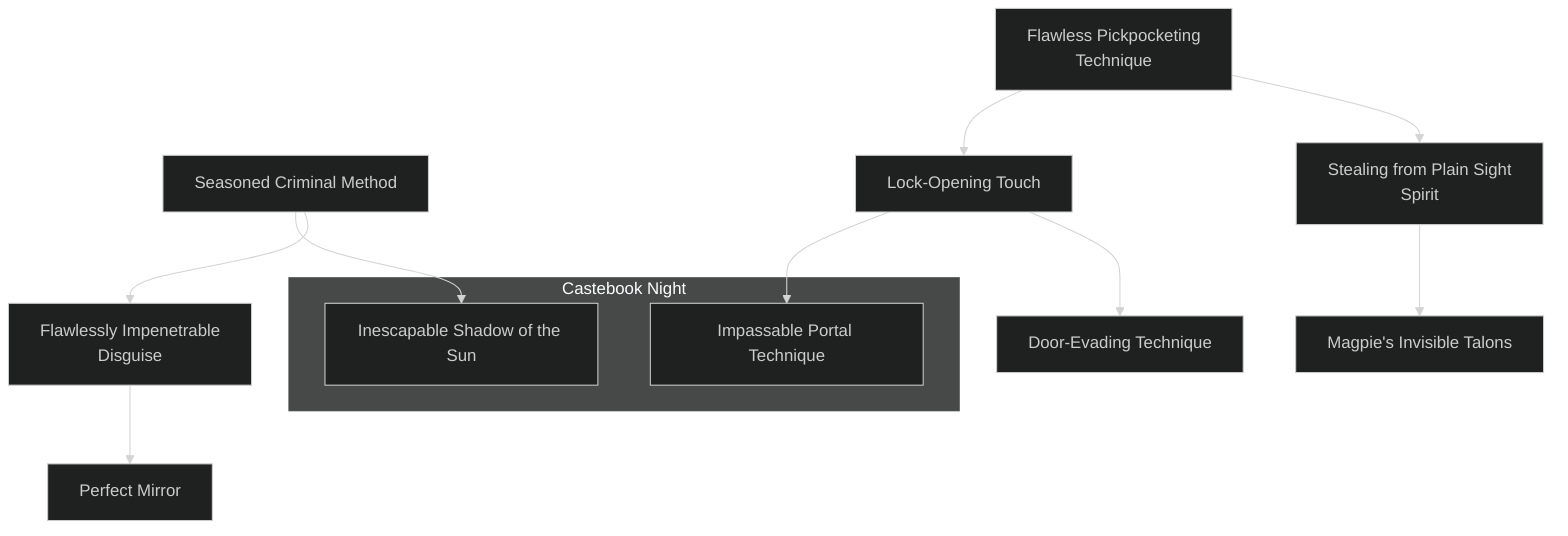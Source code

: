---
config:
  theme: dark
---
flowchart TD

    seasoned_criminal_method[Seasoned Criminal Method]
    click seasoned_criminal_method callback "
        Seasoned Criminal Method<br>
        <br>
        Cost: 10 motes<br>
        Duration: One day<br>
        Type: Simple<br>
        Minimum Larceny: 3<br>
        Minimum Essence: 1<br>
        Prerequisite Charms: None<br>
        <br>
        This Charm grants a character preternatural intuition
        with regard to criminal subcultures. While under the influence
        of this Charm, he can easily pick out criminal establishments
        - pawnshops willing to operate as fences, taverns that are
        thieves' havens and so on. Likewise, the character can easily
        pick out those who are actively interested in buying or selling
        illegal goods and services — he canspot police and officials who
        will accept bribes and individuals interested in selling or buying
        drugs, sex or information. Finally, the character using this
        Charm can easily read lines of power, differentiating important
        organized crime figures from small-time operators and quickly
        tracking down the true thrones and powers of the local underworld.
        In short, characters with this Charm are at home in any
        criminal subculture. This Charm doesn't grant the ability to
        spot agents provocateurs and informers.
        "

    flawlessly_impenetrable_disguise[Flawlessly Impenetrable<br>Disguise]
    seasoned_criminal_method --> flawlessly_impenetrable_disguise
    click flawlessly_impenetrable_disguise callback "
        Flawlessly Impenetrable Disguise<br>
        <br>
        Cost: 7 motes<br>
        Duration: One day<br>
        Type: Simple<br>
        Minimum Larceny: 4<br>
        Minimum Essence: 2<br>
        Prerequisite Charms: Seasoned Criminal Method<br>
        <br>
        By means of this Charm, the character can disguise her
        appearance, her voice and even her scent. The player may not
        imitate a specific individual, but may alter her apparent age by
        as much as 20 years (minimum 16), her ethnicity, her height
        by as much as six inches and her gender. It is impossible to see
        through the character's disguise via mundane means. Characters
        using this Charm can sometimes be detected via the
        Unsurpassed (Sense) Discipline Charm or by the All-Encompassing
        Sorcerer's Sight Charm - in these cases, the matter
        is resolved as normal for disguise attempts — an opposed roll
        of the disguised character's Wits + Larceny versus the
        Perception + Awareness of the character attempting to detect him.
        "

    perfect_mirror[Perfect Mirror]
    flawlessly_impenetrable_disguise --> perfect_mirror
    click perfect_mirror callback "
        Perfect Mirror<br>
        <br>
        Cost: 10 motes, 1 Willpower<br>
        Duration: One hour<br>
        Type: Simple<br>
        Minimum Larceny: 5<br>
        Minimum Essence: 3<br>
        Prerequisite Charms: Flawlessly Impenetrable Disguise<br>
        <br>
        This Charm allows a character to perfectly imitate someone
        she is very familiar with. While this Charm is active, not even the
        target's pets, intimates and close friends will be able to tell her
        from the real individual. The character must know the target well
        to perfectly mirror him - at least well enough to imitate him
        through mundane disguise (see the Drama chapter, page 255, for
        rules on disguise). Also, while this Charm covers small mannerisms,
        responses to in-jokes and so forth, it does not grant the
        character access to the mirrored character's memories, so she will
        not be able to use passwords she does not know, recall facts the
        Exalted herself is not familiar with and so forth.
        "

    flawless_pickpocketing_technique[Flawless Pickpocketing<br>Technique]
    click flawless_pickpocketing_technique callback "
        Flawless Pickpocketing Technique<br>
        <br>
        Cost: 3 motes<br>
        Duration: Instant<br>
        Type: Simple<br>
        Minimum Larceny: 2<br>
        Minimum Essence: 1<br>
        Prerequisite Charms: None<br>
        <br>
        With this Charm, one of the Chosen can pick someone's
        pocket flawlessly, with no chance of detection. He must be
        able to touch the target (though no one will notice him do so),
        and the Exalted must have a pouch, pocket or other hiding
        place large enough to put the stolen items into if he does not
        wish to end the theft with the filched item simply palmed.
        "

    stealing_from_plain_sight_spirit[Stealing from Plain Sight<br>Spirit]
    flawless_pickpocketing_technique --> stealing_from_plain_sight_spirit
    click stealing_from_plain_sight_spirit callback "
        Stealing from Plain Sight Spirit<br>
        <br>
        Cost: 6 motes<br>
        Duration: Instant<br>
        Type: Simple<br>
        Minimum Larceny: 4<br>
        Minimum Essence: 2<br>
        Prerequisite Charms: Flawless Pickpocketing Technique<br>
        <br>
        This Charm is much like Flawless Pickpocketing Technique,
        allowing a character to steal an item without any
        chance of being caught in the act. However, an Exalted
        utilizing Stealing From Plain Sight Spirit can steal an item
        from plain view, for example stealing a brooch from a table,
        a key from a jailer's keyring or a sword from its scabbard.
        Unless attention is somehow drawn to the act (for example,
        a guard will notice his sword was stolen if he attempts to
        draw it, and a jailer will notice a key is missing if he attempts
        to unlock a door with it), the theft will go unnoticed for at
        least number of turns equal to the character's Essence rating.<br>
        As with Flawless Pickpocketing Technique, the character
        must be close enough to touch the object she wishes to
        steal. Note that the item cannot be actively in use when it is
        stolen - for instance, you cannot use Stealing From Plain
        Sight Spirit to steal the pen or sword out of someone's hand.
        "

    magpies_invisible_talons[Magpie's Invisible Talons]
    stealing_from_plain_sight_spirit --> magpies_invisible_talons
    click magpies_invisible_talons callback "
        Magpie's Invisible Talons<br>
        <br>
        Cost: 10 motes, 1 Willpower<br>
        Duration: Instant<br>
        Type: Simple<br>
        Minimum Larceny: 5<br>
        Minimum Essence: 3<br>
        Prerequisite Charms: Stealing From Plain Sight Spirit<br>
        <br>
        This Charm is similar to Stealing From Plain Sight
        Spirit, in that it allows objects to be stolen from plain view
        without their loss being noticed for a number of turns equal
        to the Essence score of the character using the Charm
        (unless some special notice is drawn to the fact that the
        object is no longer present). However, Magpie's Invisible
        Talon allows the character to steal an object from up to one
        yard away per point of her Essence score. As with Stealing
        From Plain Sight Spirit, the character cannot steal an
        object that is actively in use.
        "

    lock_opening_touch[Lock-Opening Touch]
    flawless_pickpocketing_technique --> lock_opening_touch
    click lock_opening_touch callback "
        Lock-Opening Touch<br>
        <br>
        Cost: 5 motes<br>
        Duration: Instant<br>
        Type: Simple<br>
        Minimum Larceny: 3<br>
        Minimum Essence: 1<br>
        Prerequisite Charms: Flawless Pickpocketing Technique<br>
        <br>
        Through the use of this Charm, the character can
        instantly pick any lock. He needs no tools — all he need
        do is strike or rap it sharply, and it pops open. The
        character must use this Charm once per lock, and so, doors
        with many locks can exhaust an Exalted thief who relies
        only on this Charm. Lock-Opening Touch works on all
        locks, not just those built into doors, and can be used to
        open locked shackles or chests as well.
        "

    door_evading_technique[Door-Evading Technique]
    lock_opening_touch --> door_evading_technique
    click door_evading_technique callback "
        Door-Evading Technique<br>
        <br>
        Cost: 10 motes, 1 Willpower<br>
        Duration: Instant<br>
        Type: Simple<br>
        Minimum Larceny: 5<br>
        Minimum Essence: 3<br>
        Prerequisite Charms: Lock-Opening Touch<br>
        <br>
        Some doors do not have locks to pick, being bound
        closed with bars or sorcery. Other doors are equipped
        with too many locks to easily pick, even with the assistance
        of Charms. With this Charm, an Exalted can
        simply step through a locked portal, closed gate, dropped
        portcullis or other closed portal. The character places her
        hand against the portal, steps forward and appears on the
        other side. This Charm also works on windows, sewer
        grates and other aperture closures, but it does not allow
        the character to pass through walls or stick his hand into
        a locked chest and fish around.
        "

    subgraph Castebook Night
        inescapable_shadow_of_the_sun[Inescapable Shadow of the Sun]
        click inescapable_shadow_of_the_sun callback "
            Inescapable Shadow of the Sun<br>
            <br>
            Cost: 1 mote per die<br>
            Duration: Instant<br>
            Type: Supplemental<br>
            Minimum Larceny: 4<br>
            Minimum Essence: 2<br>
            Prerequisite Charms: Seasoned Criminal Method<br>
            <br>
            None can challenge the ability of the Night Caste to
            walk among criminals, leam their methods and infiltrate
            their ranks. Likewise, when members of the Night Caste
            become corrupted, none can excel their ability as natural
            rulers of the underworld. It is said by many that, during the
            First Age, some among the Night Caste led organized
            criminal groups, which helped govern lawless areas and
            protect the vast cities of that era. It is unknown if this is
            true or simply history garbled by the propaganda of the
            Immaculates, however.<br>
            Through the use of this Charm, the Exalt can add 1
            die per mote of Essence spent to any activities relating to
            navigating. the criminal underworld, planning crimes,
            recruiting criminal underlings or comprehending the
            criminal mindset. The character cannot more than double
            his Attribute + Larceny dice pool. This Charm does not
            aid in technical larceny such as picking locks and pockets
            or actually executing con games and espionage rings. It
            simply allows the character preternatural skill as a crime
            boss or a scourge of crime.
            "

        impassable_portal_technique[Impassable Portal Technique]
        click impassable_portal_technique callback "
            Impassable Portal Technique<br>
            <br>
            Cost: 7 motes<br>
            Duration: Special<br>
            Type: Reflexive<br>
            Minimum Larceny: 4<br>
            Minimum Essence: 3<br>
            Prerequisite Charms: Lock-Opening Touch<br>
            <br>
            Sometimes, locking a door is as valuable as opening
            one. With a single touch, the character can lock any
            door. Regardless of whether the door previously had a
            lock or not, it is impossible to open for a number of hours
            equal to the character's permanent Essence. A key that
            would ordinarily open the door will not work until after
            the scene is over. The only way to open the door in the
            meantime is to break it down. Doors that do not possess
            locks can be pushed open normally once this Charm
            ends, but lockable doors remain normally locked after
            the Charm ends.
            "
    end

    seasoned_criminal_method --> inescapable_shadow_of_the_sun
    lock_opening_touch --> impassable_portal_technique
